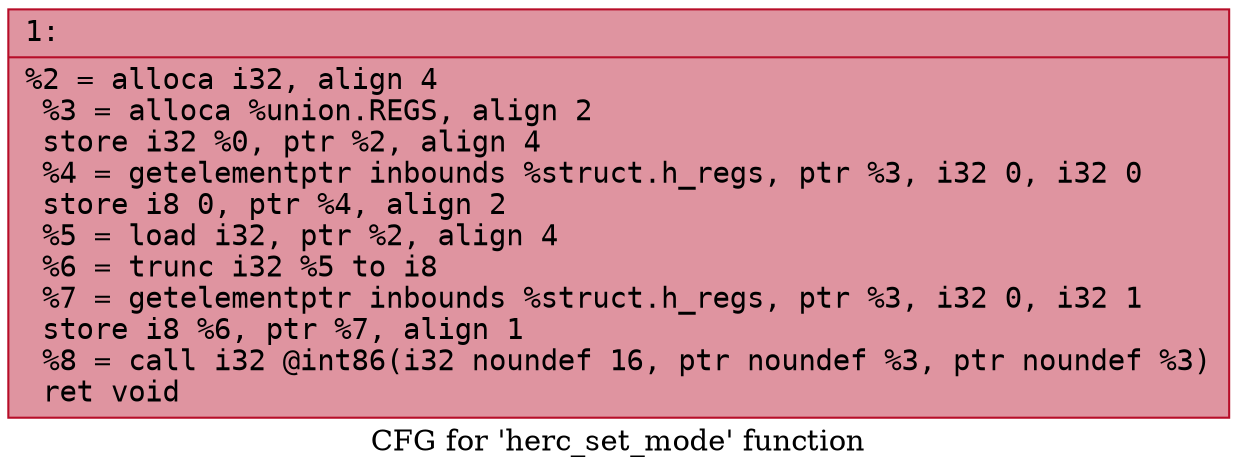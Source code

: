 digraph "CFG for 'herc_set_mode' function" {
	label="CFG for 'herc_set_mode' function";

	Node0x600003bea080 [shape=record,color="#b70d28ff", style=filled, fillcolor="#b70d2870" fontname="Courier",label="{1:\l|  %2 = alloca i32, align 4\l  %3 = alloca %union.REGS, align 2\l  store i32 %0, ptr %2, align 4\l  %4 = getelementptr inbounds %struct.h_regs, ptr %3, i32 0, i32 0\l  store i8 0, ptr %4, align 2\l  %5 = load i32, ptr %2, align 4\l  %6 = trunc i32 %5 to i8\l  %7 = getelementptr inbounds %struct.h_regs, ptr %3, i32 0, i32 1\l  store i8 %6, ptr %7, align 1\l  %8 = call i32 @int86(i32 noundef 16, ptr noundef %3, ptr noundef %3)\l  ret void\l}"];
}
